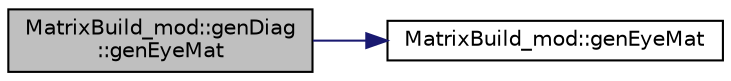 digraph "MatrixBuild_mod::genDiag::genEyeMat"
{
 // LATEX_PDF_SIZE
  edge [fontname="Helvetica",fontsize="10",labelfontname="Helvetica",labelfontsize="10"];
  node [fontname="Helvetica",fontsize="10",shape=record];
  rankdir="LR";
  Node1 [label="MatrixBuild_mod::genDiag\l::genEyeMat",height=0.2,width=0.4,color="black", fillcolor="grey75", style="filled", fontcolor="black",tooltip=" "];
  Node1 -> Node2 [color="midnightblue",fontsize="10",style="solid",fontname="Helvetica"];
  Node2 [label="MatrixBuild_mod::genEyeMat",height=0.2,width=0.4,color="black", fillcolor="white", style="filled",URL="$namespaceMatrixBuild__mod.html#a52c5669320deb48e1d94bb7467fd375c",tooltip=" "];
}
